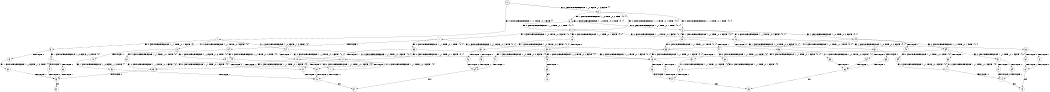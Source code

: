 digraph BCG {
size = "7, 10.5";
center = TRUE;
node [shape = circle];
0 [peripheries = 2];
0 -> 1 [label = "EX !0 !ATOMIC_EXCH_BRANCH (1, +1, TRUE, +0, 1, TRUE) !{}"];
0 -> 2 [label = "EX !1 !ATOMIC_EXCH_BRANCH (1, +0, FALSE, +1, 3, FALSE) !{}"];
1 -> 3 [label = "EX !0 !ATOMIC_EXCH_BRANCH (1, +1, TRUE, +0, 1, FALSE) !{0}"];
1 -> 4 [label = "EX !1 !ATOMIC_EXCH_BRANCH (1, +0, FALSE, +1, 3, TRUE) !{0}"];
1 -> 5 [label = "EX !0 !ATOMIC_EXCH_BRANCH (1, +1, TRUE, +0, 1, FALSE) !{0}"];
2 -> 6 [label = "EX !1 !ATOMIC_EXCH_BRANCH (1, +0, TRUE, +0, 2, TRUE) !{0, 1}"];
2 -> 7 [label = "EX !0 !ATOMIC_EXCH_BRANCH (1, +1, TRUE, +0, 1, TRUE) !{0, 1}"];
2 -> 8 [label = "EX !0 !ATOMIC_EXCH_BRANCH (1, +1, TRUE, +0, 1, TRUE) !{0, 1}"];
3 -> 9 [label = "EX !1 !ATOMIC_EXCH_BRANCH (1, +0, FALSE, +1, 3, TRUE) !{0}"];
3 -> 10 [label = "TERMINATE !0"];
4 -> 11 [label = "EX !0 !ATOMIC_EXCH_BRANCH (1, +1, TRUE, +0, 1, FALSE) !{0, 1}"];
4 -> 12 [label = "TERMINATE !1"];
4 -> 13 [label = "EX !0 !ATOMIC_EXCH_BRANCH (1, +1, TRUE, +0, 1, FALSE) !{0, 1}"];
5 -> 14 [label = "EX !1 !ATOMIC_EXCH_BRANCH (1, +0, FALSE, +1, 3, TRUE) !{0}"];
5 -> 15 [label = "TERMINATE !0"];
6 -> 6 [label = "EX !1 !ATOMIC_EXCH_BRANCH (1, +0, TRUE, +0, 2, TRUE) !{0, 1}"];
6 -> 7 [label = "EX !0 !ATOMIC_EXCH_BRANCH (1, +1, TRUE, +0, 1, TRUE) !{0, 1}"];
6 -> 8 [label = "EX !0 !ATOMIC_EXCH_BRANCH (1, +1, TRUE, +0, 1, TRUE) !{0, 1}"];
7 -> 16 [label = "EX !0 !ATOMIC_EXCH_BRANCH (1, +1, TRUE, +0, 1, FALSE) !{0, 1}"];
7 -> 17 [label = "EX !1 !ATOMIC_EXCH_BRANCH (1, +0, TRUE, +0, 2, FALSE) !{0, 1}"];
7 -> 18 [label = "EX !0 !ATOMIC_EXCH_BRANCH (1, +1, TRUE, +0, 1, FALSE) !{0, 1}"];
8 -> 19 [label = "EX !1 !ATOMIC_EXCH_BRANCH (1, +0, TRUE, +0, 2, FALSE) !{0, 1}"];
8 -> 18 [label = "EX !0 !ATOMIC_EXCH_BRANCH (1, +1, TRUE, +0, 1, FALSE) !{0, 1}"];
8 -> 20 [label = "EX !1 !ATOMIC_EXCH_BRANCH (1, +0, TRUE, +0, 2, FALSE) !{0, 1}"];
9 -> 21 [label = "TERMINATE !0"];
9 -> 22 [label = "TERMINATE !1"];
10 -> 23 [label = "EX !1 !ATOMIC_EXCH_BRANCH (1, +0, FALSE, +1, 3, TRUE) !{}"];
11 -> 21 [label = "TERMINATE !0"];
11 -> 22 [label = "TERMINATE !1"];
12 -> 24 [label = "EX !0 !ATOMIC_EXCH_BRANCH (1, +1, TRUE, +0, 1, FALSE) !{0}"];
12 -> 25 [label = "EX !0 !ATOMIC_EXCH_BRANCH (1, +1, TRUE, +0, 1, FALSE) !{0}"];
13 -> 26 [label = "TERMINATE !0"];
13 -> 27 [label = "TERMINATE !1"];
14 -> 28 [label = "TERMINATE !0"];
14 -> 29 [label = "TERMINATE !1"];
15 -> 30 [label = "EX !1 !ATOMIC_EXCH_BRANCH (1, +0, FALSE, +1, 3, TRUE) !{}"];
16 -> 31 [label = "EX !1 !ATOMIC_EXCH_BRANCH (1, +0, TRUE, +0, 2, FALSE) !{0, 1}"];
16 -> 32 [label = "TERMINATE !0"];
17 -> 33 [label = "EX !0 !ATOMIC_EXCH_BRANCH (1, +1, TRUE, +0, 1, TRUE) !{0, 1}"];
17 -> 34 [label = "TERMINATE !1"];
17 -> 35 [label = "EX !0 !ATOMIC_EXCH_BRANCH (1, +1, TRUE, +0, 1, TRUE) !{0, 1}"];
18 -> 36 [label = "EX !1 !ATOMIC_EXCH_BRANCH (1, +0, TRUE, +0, 2, FALSE) !{0, 1}"];
18 -> 37 [label = "EX !1 !ATOMIC_EXCH_BRANCH (1, +0, TRUE, +0, 2, FALSE) !{0, 1}"];
18 -> 38 [label = "TERMINATE !0"];
19 -> 39 [label = "EX !0 !ATOMIC_EXCH_BRANCH (1, +1, TRUE, +0, 1, TRUE) !{0, 1}"];
19 -> 40 [label = "TERMINATE !1"];
19 -> 35 [label = "EX !0 !ATOMIC_EXCH_BRANCH (1, +1, TRUE, +0, 1, TRUE) !{0, 1}"];
20 -> 35 [label = "EX !0 !ATOMIC_EXCH_BRANCH (1, +1, TRUE, +0, 1, TRUE) !{0, 1}"];
20 -> 41 [label = "TERMINATE !1"];
21 -> 42 [label = "TERMINATE !1"];
22 -> 42 [label = "TERMINATE !0"];
23 -> 42 [label = "TERMINATE !1"];
24 -> 42 [label = "TERMINATE !0"];
25 -> 43 [label = "TERMINATE !0"];
26 -> 44 [label = "TERMINATE !1"];
27 -> 44 [label = "TERMINATE !0"];
28 -> 43 [label = "TERMINATE !1"];
29 -> 43 [label = "TERMINATE !0"];
30 -> 43 [label = "TERMINATE !1"];
31 -> 45 [label = "TERMINATE !0"];
31 -> 46 [label = "TERMINATE !1"];
32 -> 47 [label = "EX !1 !ATOMIC_EXCH_BRANCH (1, +0, TRUE, +0, 2, FALSE) !{1}"];
32 -> 48 [label = "EX !1 !ATOMIC_EXCH_BRANCH (1, +0, TRUE, +0, 2, FALSE) !{1}"];
33 -> 11 [label = "EX !0 !ATOMIC_EXCH_BRANCH (1, +1, TRUE, +0, 1, FALSE) !{0, 1}"];
33 -> 12 [label = "TERMINATE !1"];
33 -> 13 [label = "EX !0 !ATOMIC_EXCH_BRANCH (1, +1, TRUE, +0, 1, FALSE) !{0, 1}"];
34 -> 49 [label = "EX !0 !ATOMIC_EXCH_BRANCH (1, +1, TRUE, +0, 1, TRUE) !{0}"];
34 -> 50 [label = "EX !0 !ATOMIC_EXCH_BRANCH (1, +1, TRUE, +0, 1, TRUE) !{0}"];
35 -> 13 [label = "EX !0 !ATOMIC_EXCH_BRANCH (1, +1, TRUE, +0, 1, FALSE) !{0, 1}"];
35 -> 51 [label = "TERMINATE !1"];
36 -> 52 [label = "TERMINATE !0"];
36 -> 53 [label = "TERMINATE !1"];
37 -> 54 [label = "TERMINATE !0"];
37 -> 55 [label = "TERMINATE !1"];
38 -> 56 [label = "EX !1 !ATOMIC_EXCH_BRANCH (1, +0, TRUE, +0, 2, FALSE) !{1}"];
39 -> 57 [label = "EX !0 !ATOMIC_EXCH_BRANCH (1, +1, TRUE, +0, 1, FALSE) !{0, 1}"];
39 -> 58 [label = "TERMINATE !1"];
39 -> 13 [label = "EX !0 !ATOMIC_EXCH_BRANCH (1, +1, TRUE, +0, 1, FALSE) !{0, 1}"];
40 -> 59 [label = "EX !0 !ATOMIC_EXCH_BRANCH (1, +1, TRUE, +0, 1, TRUE) !{0}"];
41 -> 60 [label = "EX !0 !ATOMIC_EXCH_BRANCH (1, +1, TRUE, +0, 1, TRUE) !{0}"];
42 -> 61 [label = "exit"];
43 -> 62 [label = "exit"];
44 -> 63 [label = "exit"];
45 -> 64 [label = "TERMINATE !1"];
46 -> 64 [label = "TERMINATE !0"];
47 -> 64 [label = "TERMINATE !1"];
48 -> 65 [label = "TERMINATE !1"];
49 -> 24 [label = "EX !0 !ATOMIC_EXCH_BRANCH (1, +1, TRUE, +0, 1, FALSE) !{0}"];
49 -> 25 [label = "EX !0 !ATOMIC_EXCH_BRANCH (1, +1, TRUE, +0, 1, FALSE) !{0}"];
50 -> 25 [label = "EX !0 !ATOMIC_EXCH_BRANCH (1, +1, TRUE, +0, 1, FALSE) !{0}"];
51 -> 66 [label = "EX !0 !ATOMIC_EXCH_BRANCH (1, +1, TRUE, +0, 1, FALSE) !{0}"];
52 -> 67 [label = "TERMINATE !1"];
53 -> 67 [label = "TERMINATE !0"];
54 -> 68 [label = "TERMINATE !1"];
55 -> 68 [label = "TERMINATE !0"];
56 -> 68 [label = "TERMINATE !1"];
57 -> 69 [label = "TERMINATE !0"];
57 -> 70 [label = "TERMINATE !1"];
58 -> 71 [label = "EX !0 !ATOMIC_EXCH_BRANCH (1, +1, TRUE, +0, 1, FALSE) !{0}"];
59 -> 71 [label = "EX !0 !ATOMIC_EXCH_BRANCH (1, +1, TRUE, +0, 1, FALSE) !{0}"];
60 -> 66 [label = "EX !0 !ATOMIC_EXCH_BRANCH (1, +1, TRUE, +0, 1, FALSE) !{0}"];
64 -> 61 [label = "exit"];
65 -> 72 [label = "exit"];
66 -> 44 [label = "TERMINATE !0"];
67 -> 73 [label = "exit"];
68 -> 63 [label = "exit"];
69 -> 74 [label = "TERMINATE !1"];
70 -> 74 [label = "TERMINATE !0"];
71 -> 74 [label = "TERMINATE !0"];
74 -> 73 [label = "exit"];
}
